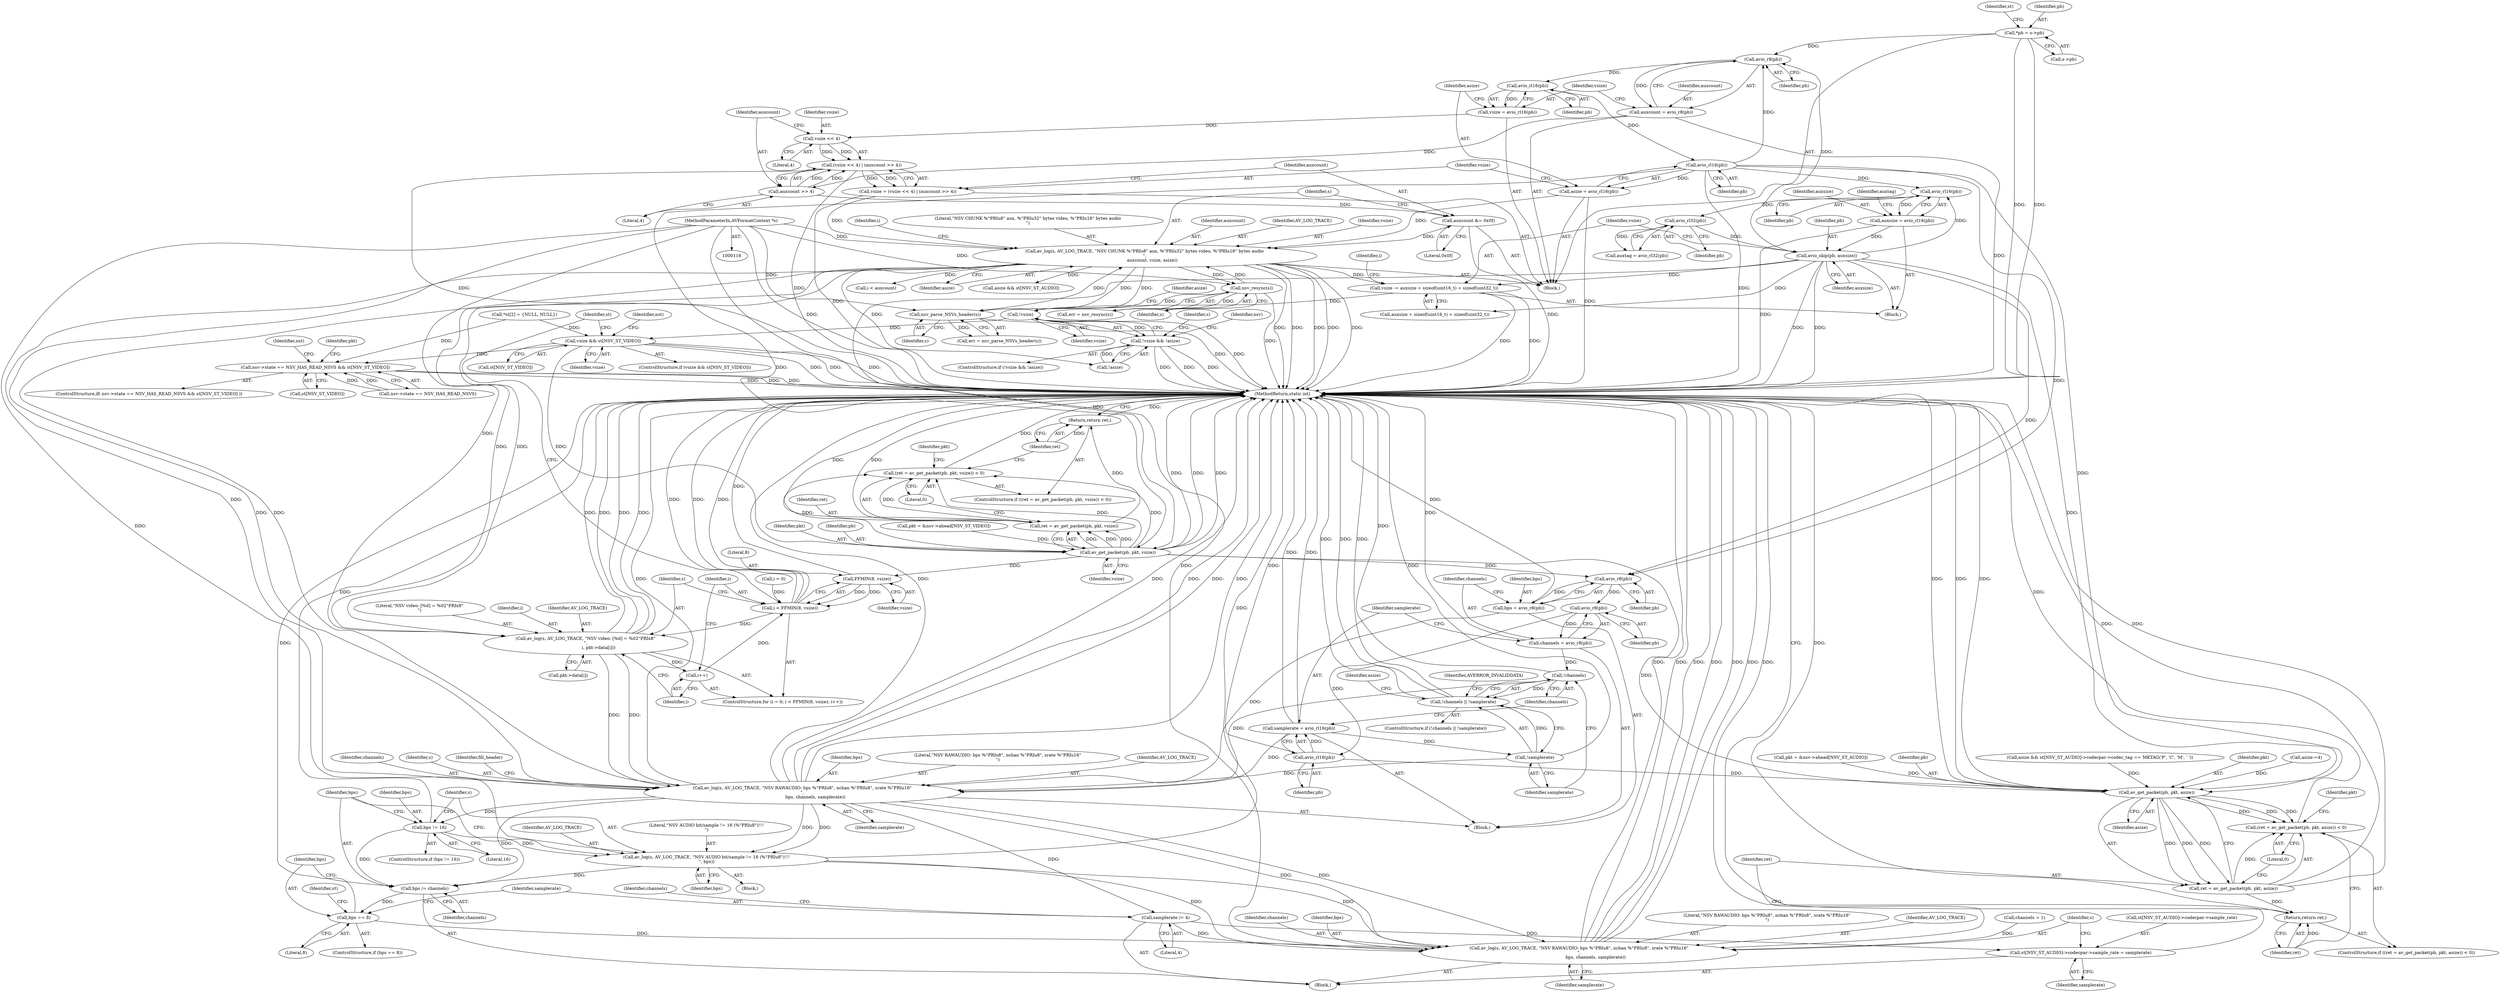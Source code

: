 digraph "0_libav_fe6eea99efac66839052af547426518efd970b24@API" {
"1000285" [label="(Call,vsize -= auxsize + sizeof(uint16_t) + sizeof(uint32_t))"];
"1000282" [label="(Call,avio_skip(pb, auxsize))"];
"1000280" [label="(Call,avio_rl32(pb))"];
"1000276" [label="(Call,avio_rl16(pb))"];
"1000242" [label="(Call,avio_rl16(pb))"];
"1000238" [label="(Call,avio_rl16(pb))"];
"1000234" [label="(Call,avio_r8(pb))"];
"1000127" [label="(Call,*pb = s->pb)"];
"1000274" [label="(Call,auxsize = avio_rl16(pb))"];
"1000256" [label="(Call,av_log(s, AV_LOG_TRACE, \"NSV CHUNK %\"PRIu8\" aux, %\"PRIu32\" bytes video, %\"PRIu16\" bytes audio\n\",\n           auxcount, vsize, asize))"];
"1000193" [label="(Call,nsv_resync(s))"];
"1000117" [label="(MethodParameterIn,AVFormatContext *s)"];
"1000209" [label="(Call,nsv_parse_NSVs_header(s))"];
"1000253" [label="(Call,auxcount &= 0x0f)"];
"1000250" [label="(Call,auxcount >> 4)"];
"1000232" [label="(Call,auxcount = avio_r8(pb))"];
"1000244" [label="(Call,vsize = (vsize << 4) | (auxcount >> 4))"];
"1000246" [label="(Call,(vsize << 4) | (auxcount >> 4))"];
"1000247" [label="(Call,vsize << 4)"];
"1000236" [label="(Call,vsize = avio_rl16(pb))"];
"1000240" [label="(Call,asize = avio_rl16(pb))"];
"1000303" [label="(Call,!vsize)"];
"1000302" [label="(Call,!vsize && !asize)"];
"1000357" [label="(Call,vsize && st[NSV_ST_VIDEO])"];
"1000382" [label="(Call,av_get_packet(pb, pkt, vsize))"];
"1000379" [label="(Call,(ret = av_get_packet(pb, pkt, vsize)) < 0)"];
"1000380" [label="(Call,ret = av_get_packet(pb, pkt, vsize))"];
"1000387" [label="(Return,return ret;)"];
"1000423" [label="(Call,FFMIN(8, vsize))"];
"1000421" [label="(Call,i < FFMIN(8, vsize))"];
"1000428" [label="(Call,av_log(s, AV_LOG_TRACE, \"NSV video: [%d] = %02\"PRIx8\"\n\",\n                   i, pkt->data[i]))"];
"1000426" [label="(Call,i++)"];
"1000517" [label="(Call,av_log(s, AV_LOG_TRACE, \"NSV RAWAUDIO: bps %\"PRIu8\", nchan %\"PRIu8\", srate %\"PRIu16\"\n\",\n                   bps, channels, samplerate))"];
"1000535" [label="(Call,bps != 16)"];
"1000539" [label="(Call,av_log(s, AV_LOG_TRACE, \"NSV AUDIO bit/sample != 16 (%\"PRIu8\")!!!\n\", bps))"];
"1000544" [label="(Call,bps /= channels)"];
"1000548" [label="(Call,bps == 8)"];
"1000584" [label="(Call,av_log(s, AV_LOG_TRACE, \"NSV RAWAUDIO: bps %\"PRIu8\", nchan %\"PRIu8\", srate %\"PRIu16\"\n\",\n                        bps, channels, samplerate))"];
"1000560" [label="(Call,samplerate /= 4)"];
"1000575" [label="(Call,st[NSV_ST_AUDIO]->codecpar->sample_rate = samplerate)"];
"1000496" [label="(Call,avio_r8(pb))"];
"1000494" [label="(Call,bps = avio_r8(pb))"];
"1000500" [label="(Call,avio_r8(pb))"];
"1000498" [label="(Call,channels = avio_r8(pb))"];
"1000508" [label="(Call,!channels)"];
"1000507" [label="(Call,!channels || !samplerate)"];
"1000504" [label="(Call,avio_rl16(pb))"];
"1000502" [label="(Call,samplerate = avio_rl16(pb))"];
"1000510" [label="(Call,!samplerate)"];
"1000595" [label="(Call,av_get_packet(pb, pkt, asize))"];
"1000592" [label="(Call,(ret = av_get_packet(pb, pkt, asize)) < 0)"];
"1000593" [label="(Call,ret = av_get_packet(pb, pkt, asize))"];
"1000600" [label="(Return,return ret;)"];
"1000624" [label="(Call,nsv->state == NSV_HAS_READ_NSVS && st[NSV_ST_VIDEO])"];
"1000584" [label="(Call,av_log(s, AV_LOG_TRACE, \"NSV RAWAUDIO: bps %\"PRIu8\", nchan %\"PRIu8\", srate %\"PRIu16\"\n\",\n                        bps, channels, samplerate))"];
"1000426" [label="(Call,i++)"];
"1000209" [label="(Call,nsv_parse_NSVs_header(s))"];
"1000453" [label="(Call,asize && st[NSV_ST_AUDIO])"];
"1000636" [label="(Identifier,pkt)"];
"1000265" [label="(Identifier,i)"];
"1000280" [label="(Call,avio_rl32(pb))"];
"1000317" [label="(Identifier,s)"];
"1000384" [label="(Identifier,pkt)"];
"1000276" [label="(Call,avio_rl16(pb))"];
"1000284" [label="(Identifier,auxsize)"];
"1000310" [label="(Identifier,nsv)"];
"1000494" [label="(Call,bps = avio_r8(pb))"];
"1000427" [label="(Identifier,i)"];
"1000521" [label="(Identifier,bps)"];
"1000253" [label="(Call,auxcount &= 0x0f)"];
"1000601" [label="(Identifier,ret)"];
"1000587" [label="(Literal,\"NSV RAWAUDIO: bps %\"PRIu8\", nchan %\"PRIu8\", srate %\"PRIu16\"\n\")"];
"1000191" [label="(Call,err = nsv_resync(s))"];
"1000357" [label="(Call,vsize && st[NSV_ST_VIDEO])"];
"1000235" [label="(Identifier,pb)"];
"1000245" [label="(Identifier,vsize)"];
"1000260" [label="(Identifier,auxcount)"];
"1000381" [label="(Identifier,ret)"];
"1000490" [label="(Block,)"];
"1000586" [label="(Identifier,AV_LOG_TRACE)"];
"1000562" [label="(Literal,4)"];
"1000475" [label="(Call,asize && st[NSV_ST_AUDIO]->codecpar->codec_tag == MKTAG('P', 'C', 'M', ' '))"];
"1000133" [label="(Call,*st[2] = {NULL, NULL})"];
"1000244" [label="(Call,vsize = (vsize << 4) | (auxcount >> 4))"];
"1000550" [label="(Literal,8)"];
"1000358" [label="(Identifier,vsize)"];
"1000547" [label="(ControlStructure,if (bps == 8))"];
"1000585" [label="(Identifier,s)"];
"1000275" [label="(Identifier,auxsize)"];
"1000504" [label="(Call,avio_rl16(pb))"];
"1000258" [label="(Identifier,AV_LOG_TRACE)"];
"1000545" [label="(Identifier,bps)"];
"1000356" [label="(ControlStructure,if (vsize && st[NSV_ST_VIDEO]))"];
"1000239" [label="(Identifier,pb)"];
"1000210" [label="(Identifier,s)"];
"1000576" [label="(Call,st[NSV_ST_AUDIO]->codecpar->sample_rate)"];
"1000440" [label="(Identifier,st)"];
"1000564" [label="(Identifier,channels)"];
"1000246" [label="(Call,(vsize << 4) | (auxcount >> 4))"];
"1000281" [label="(Identifier,pb)"];
"1000271" [label="(Identifier,i)"];
"1000598" [label="(Identifier,asize)"];
"1000272" [label="(Block,)"];
"1000546" [label="(Identifier,channels)"];
"1000302" [label="(Call,!vsize && !asize)"];
"1000117" [label="(MethodParameterIn,AVFormatContext *s)"];
"1000386" [label="(Literal,0)"];
"1000496" [label="(Call,avio_r8(pb))"];
"1000193" [label="(Call,nsv_resync(s))"];
"1000385" [label="(Identifier,vsize)"];
"1000510" [label="(Call,!samplerate)"];
"1000563" [label="(Call,channels = 1)"];
"1000501" [label="(Identifier,pb)"];
"1000513" [label="(Identifier,AVERROR_INVALIDDATA)"];
"1000279" [label="(Identifier,auxtag)"];
"1000543" [label="(Identifier,bps)"];
"1000274" [label="(Call,auxsize = avio_rl16(pb))"];
"1000261" [label="(Identifier,vsize)"];
"1000248" [label="(Identifier,vsize)"];
"1000421" [label="(Call,i < FFMIN(8, vsize))"];
"1000287" [label="(Call,auxsize + sizeof(uint16_t) + sizeof(uint32_t))"];
"1000515" [label="(Identifier,asize)"];
"1000623" [label="(ControlStructure,if( nsv->state == NSV_HAS_READ_NSVS && st[NSV_ST_VIDEO] ))"];
"1000593" [label="(Call,ret = av_get_packet(pb, pkt, asize))"];
"1000238" [label="(Call,avio_rl16(pb))"];
"1000520" [label="(Literal,\"NSV RAWAUDIO: bps %\"PRIu8\", nchan %\"PRIu8\", srate %\"PRIu16\"\n\")"];
"1000597" [label="(Identifier,pkt)"];
"1000544" [label="(Call,bps /= channels)"];
"1000242" [label="(Call,avio_rl16(pb))"];
"1000424" [label="(Literal,8)"];
"1000391" [label="(Identifier,pkt)"];
"1000548" [label="(Call,bps == 8)"];
"1000429" [label="(Identifier,s)"];
"1000241" [label="(Identifier,asize)"];
"1000418" [label="(Call,i = 0)"];
"1000561" [label="(Identifier,samplerate)"];
"1000499" [label="(Identifier,channels)"];
"1000237" [label="(Identifier,vsize)"];
"1000306" [label="(Identifier,asize)"];
"1000624" [label="(Call,nsv->state == NSV_HAS_READ_NSVS && st[NSV_ST_VIDEO])"];
"1000428" [label="(Call,av_log(s, AV_LOG_TRACE, \"NSV video: [%d] = %02\"PRIx8\"\n\",\n                   i, pkt->data[i]))"];
"1000534" [label="(ControlStructure,if (bps != 16))"];
"1000519" [label="(Identifier,AV_LOG_TRACE)"];
"1000595" [label="(Call,av_get_packet(pb, pkt, asize))"];
"1000417" [label="(ControlStructure,for (i = 0; i < FFMIN(8, vsize); i++))"];
"1000194" [label="(Identifier,s)"];
"1000129" [label="(Call,s->pb)"];
"1000387" [label="(Return,return ret;)"];
"1000251" [label="(Identifier,auxcount)"];
"1000247" [label="(Call,vsize << 4)"];
"1000431" [label="(Literal,\"NSV video: [%d] = %02\"PRIx8\"\n\")"];
"1000380" [label="(Call,ret = av_get_packet(pb, pkt, vsize))"];
"1000425" [label="(Identifier,vsize)"];
"1000134" [label="(Identifier,st)"];
"1000119" [label="(Block,)"];
"1000236" [label="(Call,vsize = avio_rl16(pb))"];
"1000591" [label="(ControlStructure,if ((ret = av_get_packet(pb, pkt, asize)) < 0))"];
"1000508" [label="(Call,!channels)"];
"1000502" [label="(Call,samplerate = avio_rl16(pb))"];
"1000234" [label="(Call,avio_r8(pb))"];
"1000575" [label="(Call,st[NSV_ST_AUDIO]->codecpar->sample_rate = samplerate)"];
"1000277" [label="(Identifier,pb)"];
"1000267" [label="(Call,i < auxcount)"];
"1000679" [label="(Identifier,nst)"];
"1000688" [label="(MethodReturn,static int)"];
"1000560" [label="(Call,samplerate /= 4)"];
"1000540" [label="(Identifier,s)"];
"1000379" [label="(Call,(ret = av_get_packet(pb, pkt, vsize)) < 0)"];
"1000583" [label="(Identifier,samplerate)"];
"1000514" [label="(Call,asize-=4)"];
"1000541" [label="(Identifier,AV_LOG_TRACE)"];
"1000422" [label="(Identifier,i)"];
"1000625" [label="(Call,nsv->state == NSV_HAS_READ_NSVS)"];
"1000511" [label="(Identifier,samplerate)"];
"1000254" [label="(Identifier,auxcount)"];
"1000498" [label="(Call,channels = avio_r8(pb))"];
"1000233" [label="(Identifier,auxcount)"];
"1000522" [label="(Identifier,channels)"];
"1000240" [label="(Call,asize = avio_rl16(pb))"];
"1000383" [label="(Identifier,pb)"];
"1000500" [label="(Call,avio_r8(pb))"];
"1000278" [label="(Call,auxtag = avio_rl32(pb))"];
"1000232" [label="(Call,auxcount = avio_r8(pb))"];
"1000388" [label="(Identifier,ret)"];
"1000257" [label="(Identifier,s)"];
"1000255" [label="(Literal,0x0f)"];
"1000304" [label="(Identifier,vsize)"];
"1000526" [label="(Block,)"];
"1000259" [label="(Literal,\"NSV CHUNK %\"PRIu8\" aux, %\"PRIu32\" bytes video, %\"PRIu16\" bytes audio\n\")"];
"1000630" [label="(Call,st[NSV_ST_VIDEO])"];
"1000538" [label="(Block,)"];
"1000283" [label="(Identifier,pb)"];
"1000301" [label="(ControlStructure,if (!vsize && !asize))"];
"1000466" [label="(Call,pkt = &nsv->ahead[NSV_ST_AUDIO])"];
"1000599" [label="(Literal,0)"];
"1000378" [label="(ControlStructure,if ((ret = av_get_packet(pb, pkt, vsize)) < 0))"];
"1000433" [label="(Call,pkt->data[i])"];
"1000382" [label="(Call,av_get_packet(pb, pkt, vsize))"];
"1000549" [label="(Identifier,bps)"];
"1000506" [label="(ControlStructure,if (!channels || !samplerate))"];
"1000285" [label="(Call,vsize -= auxsize + sizeof(uint16_t) + sizeof(uint32_t))"];
"1000127" [label="(Call,*pb = s->pb)"];
"1000262" [label="(Identifier,asize)"];
"1000249" [label="(Literal,4)"];
"1000594" [label="(Identifier,ret)"];
"1000523" [label="(Identifier,samplerate)"];
"1000542" [label="(Literal,\"NSV AUDIO bit/sample != 16 (%\"PRIu8\")!!!\n\")"];
"1000505" [label="(Identifier,pb)"];
"1000303" [label="(Call,!vsize)"];
"1000256" [label="(Call,av_log(s, AV_LOG_TRACE, \"NSV CHUNK %\"PRIu8\" aux, %\"PRIu32\" bytes video, %\"PRIu16\" bytes audio\n\",\n           auxcount, vsize, asize))"];
"1000600" [label="(Return,return ret;)"];
"1000370" [label="(Call,pkt = &nsv->ahead[NSV_ST_VIDEO])"];
"1000517" [label="(Call,av_log(s, AV_LOG_TRACE, \"NSV RAWAUDIO: bps %\"PRIu8\", nchan %\"PRIu8\", srate %\"PRIu16\"\n\",\n                   bps, channels, samplerate))"];
"1000535" [label="(Call,bps != 16)"];
"1000590" [label="(Identifier,samplerate)"];
"1000282" [label="(Call,avio_skip(pb, auxsize))"];
"1000495" [label="(Identifier,bps)"];
"1000286" [label="(Identifier,vsize)"];
"1000537" [label="(Literal,16)"];
"1000423" [label="(Call,FFMIN(8, vsize))"];
"1000518" [label="(Identifier,s)"];
"1000536" [label="(Identifier,bps)"];
"1000596" [label="(Identifier,pb)"];
"1000589" [label="(Identifier,channels)"];
"1000509" [label="(Identifier,channels)"];
"1000243" [label="(Identifier,pb)"];
"1000497" [label="(Identifier,pb)"];
"1000432" [label="(Identifier,i)"];
"1000588" [label="(Identifier,bps)"];
"1000207" [label="(Call,err = nsv_parse_NSVs_header(s))"];
"1000364" [label="(Identifier,nst)"];
"1000507" [label="(Call,!channels || !samplerate)"];
"1000525" [label="(Identifier,fill_header)"];
"1000359" [label="(Call,st[NSV_ST_VIDEO])"];
"1000250" [label="(Call,auxcount >> 4)"];
"1000592" [label="(Call,(ret = av_get_packet(pb, pkt, asize)) < 0)"];
"1000604" [label="(Identifier,pkt)"];
"1000555" [label="(Identifier,st)"];
"1000305" [label="(Call,!asize)"];
"1000430" [label="(Identifier,AV_LOG_TRACE)"];
"1000503" [label="(Identifier,samplerate)"];
"1000539" [label="(Call,av_log(s, AV_LOG_TRACE, \"NSV AUDIO bit/sample != 16 (%\"PRIu8\")!!!\n\", bps))"];
"1000128" [label="(Identifier,pb)"];
"1000252" [label="(Literal,4)"];
"1000285" -> "1000272"  [label="AST: "];
"1000285" -> "1000287"  [label="CFG: "];
"1000286" -> "1000285"  [label="AST: "];
"1000287" -> "1000285"  [label="AST: "];
"1000271" -> "1000285"  [label="CFG: "];
"1000285" -> "1000688"  [label="DDG: "];
"1000285" -> "1000688"  [label="DDG: "];
"1000282" -> "1000285"  [label="DDG: "];
"1000256" -> "1000285"  [label="DDG: "];
"1000285" -> "1000303"  [label="DDG: "];
"1000282" -> "1000272"  [label="AST: "];
"1000282" -> "1000284"  [label="CFG: "];
"1000283" -> "1000282"  [label="AST: "];
"1000284" -> "1000282"  [label="AST: "];
"1000286" -> "1000282"  [label="CFG: "];
"1000282" -> "1000688"  [label="DDG: "];
"1000282" -> "1000688"  [label="DDG: "];
"1000282" -> "1000234"  [label="DDG: "];
"1000282" -> "1000276"  [label="DDG: "];
"1000280" -> "1000282"  [label="DDG: "];
"1000274" -> "1000282"  [label="DDG: "];
"1000282" -> "1000287"  [label="DDG: "];
"1000282" -> "1000382"  [label="DDG: "];
"1000282" -> "1000496"  [label="DDG: "];
"1000282" -> "1000595"  [label="DDG: "];
"1000280" -> "1000278"  [label="AST: "];
"1000280" -> "1000281"  [label="CFG: "];
"1000281" -> "1000280"  [label="AST: "];
"1000278" -> "1000280"  [label="CFG: "];
"1000280" -> "1000278"  [label="DDG: "];
"1000276" -> "1000280"  [label="DDG: "];
"1000276" -> "1000274"  [label="AST: "];
"1000276" -> "1000277"  [label="CFG: "];
"1000277" -> "1000276"  [label="AST: "];
"1000274" -> "1000276"  [label="CFG: "];
"1000276" -> "1000274"  [label="DDG: "];
"1000242" -> "1000276"  [label="DDG: "];
"1000242" -> "1000240"  [label="AST: "];
"1000242" -> "1000243"  [label="CFG: "];
"1000243" -> "1000242"  [label="AST: "];
"1000240" -> "1000242"  [label="CFG: "];
"1000242" -> "1000688"  [label="DDG: "];
"1000242" -> "1000234"  [label="DDG: "];
"1000242" -> "1000240"  [label="DDG: "];
"1000238" -> "1000242"  [label="DDG: "];
"1000242" -> "1000382"  [label="DDG: "];
"1000242" -> "1000496"  [label="DDG: "];
"1000242" -> "1000595"  [label="DDG: "];
"1000238" -> "1000236"  [label="AST: "];
"1000238" -> "1000239"  [label="CFG: "];
"1000239" -> "1000238"  [label="AST: "];
"1000236" -> "1000238"  [label="CFG: "];
"1000238" -> "1000236"  [label="DDG: "];
"1000234" -> "1000238"  [label="DDG: "];
"1000234" -> "1000232"  [label="AST: "];
"1000234" -> "1000235"  [label="CFG: "];
"1000235" -> "1000234"  [label="AST: "];
"1000232" -> "1000234"  [label="CFG: "];
"1000234" -> "1000232"  [label="DDG: "];
"1000127" -> "1000234"  [label="DDG: "];
"1000127" -> "1000119"  [label="AST: "];
"1000127" -> "1000129"  [label="CFG: "];
"1000128" -> "1000127"  [label="AST: "];
"1000129" -> "1000127"  [label="AST: "];
"1000134" -> "1000127"  [label="CFG: "];
"1000127" -> "1000688"  [label="DDG: "];
"1000127" -> "1000688"  [label="DDG: "];
"1000274" -> "1000272"  [label="AST: "];
"1000275" -> "1000274"  [label="AST: "];
"1000279" -> "1000274"  [label="CFG: "];
"1000274" -> "1000688"  [label="DDG: "];
"1000256" -> "1000119"  [label="AST: "];
"1000256" -> "1000262"  [label="CFG: "];
"1000257" -> "1000256"  [label="AST: "];
"1000258" -> "1000256"  [label="AST: "];
"1000259" -> "1000256"  [label="AST: "];
"1000260" -> "1000256"  [label="AST: "];
"1000261" -> "1000256"  [label="AST: "];
"1000262" -> "1000256"  [label="AST: "];
"1000265" -> "1000256"  [label="CFG: "];
"1000256" -> "1000688"  [label="DDG: "];
"1000256" -> "1000688"  [label="DDG: "];
"1000256" -> "1000688"  [label="DDG: "];
"1000256" -> "1000688"  [label="DDG: "];
"1000256" -> "1000688"  [label="DDG: "];
"1000256" -> "1000193"  [label="DDG: "];
"1000256" -> "1000209"  [label="DDG: "];
"1000193" -> "1000256"  [label="DDG: "];
"1000209" -> "1000256"  [label="DDG: "];
"1000117" -> "1000256"  [label="DDG: "];
"1000253" -> "1000256"  [label="DDG: "];
"1000244" -> "1000256"  [label="DDG: "];
"1000240" -> "1000256"  [label="DDG: "];
"1000256" -> "1000267"  [label="DDG: "];
"1000256" -> "1000303"  [label="DDG: "];
"1000256" -> "1000305"  [label="DDG: "];
"1000256" -> "1000428"  [label="DDG: "];
"1000256" -> "1000428"  [label="DDG: "];
"1000256" -> "1000453"  [label="DDG: "];
"1000256" -> "1000517"  [label="DDG: "];
"1000256" -> "1000517"  [label="DDG: "];
"1000193" -> "1000191"  [label="AST: "];
"1000193" -> "1000194"  [label="CFG: "];
"1000194" -> "1000193"  [label="AST: "];
"1000191" -> "1000193"  [label="CFG: "];
"1000193" -> "1000688"  [label="DDG: "];
"1000193" -> "1000191"  [label="DDG: "];
"1000117" -> "1000193"  [label="DDG: "];
"1000193" -> "1000209"  [label="DDG: "];
"1000117" -> "1000116"  [label="AST: "];
"1000117" -> "1000688"  [label="DDG: "];
"1000117" -> "1000209"  [label="DDG: "];
"1000117" -> "1000428"  [label="DDG: "];
"1000117" -> "1000517"  [label="DDG: "];
"1000117" -> "1000539"  [label="DDG: "];
"1000117" -> "1000584"  [label="DDG: "];
"1000209" -> "1000207"  [label="AST: "];
"1000209" -> "1000210"  [label="CFG: "];
"1000210" -> "1000209"  [label="AST: "];
"1000207" -> "1000209"  [label="CFG: "];
"1000209" -> "1000688"  [label="DDG: "];
"1000209" -> "1000207"  [label="DDG: "];
"1000253" -> "1000119"  [label="AST: "];
"1000253" -> "1000255"  [label="CFG: "];
"1000254" -> "1000253"  [label="AST: "];
"1000255" -> "1000253"  [label="AST: "];
"1000257" -> "1000253"  [label="CFG: "];
"1000253" -> "1000688"  [label="DDG: "];
"1000250" -> "1000253"  [label="DDG: "];
"1000250" -> "1000246"  [label="AST: "];
"1000250" -> "1000252"  [label="CFG: "];
"1000251" -> "1000250"  [label="AST: "];
"1000252" -> "1000250"  [label="AST: "];
"1000246" -> "1000250"  [label="CFG: "];
"1000250" -> "1000246"  [label="DDG: "];
"1000250" -> "1000246"  [label="DDG: "];
"1000232" -> "1000250"  [label="DDG: "];
"1000232" -> "1000119"  [label="AST: "];
"1000233" -> "1000232"  [label="AST: "];
"1000237" -> "1000232"  [label="CFG: "];
"1000232" -> "1000688"  [label="DDG: "];
"1000244" -> "1000119"  [label="AST: "];
"1000244" -> "1000246"  [label="CFG: "];
"1000245" -> "1000244"  [label="AST: "];
"1000246" -> "1000244"  [label="AST: "];
"1000254" -> "1000244"  [label="CFG: "];
"1000244" -> "1000688"  [label="DDG: "];
"1000246" -> "1000244"  [label="DDG: "];
"1000246" -> "1000244"  [label="DDG: "];
"1000247" -> "1000246"  [label="AST: "];
"1000246" -> "1000688"  [label="DDG: "];
"1000246" -> "1000688"  [label="DDG: "];
"1000247" -> "1000246"  [label="DDG: "];
"1000247" -> "1000246"  [label="DDG: "];
"1000247" -> "1000249"  [label="CFG: "];
"1000248" -> "1000247"  [label="AST: "];
"1000249" -> "1000247"  [label="AST: "];
"1000251" -> "1000247"  [label="CFG: "];
"1000236" -> "1000247"  [label="DDG: "];
"1000236" -> "1000119"  [label="AST: "];
"1000237" -> "1000236"  [label="AST: "];
"1000241" -> "1000236"  [label="CFG: "];
"1000240" -> "1000119"  [label="AST: "];
"1000241" -> "1000240"  [label="AST: "];
"1000245" -> "1000240"  [label="CFG: "];
"1000240" -> "1000688"  [label="DDG: "];
"1000303" -> "1000302"  [label="AST: "];
"1000303" -> "1000304"  [label="CFG: "];
"1000304" -> "1000303"  [label="AST: "];
"1000306" -> "1000303"  [label="CFG: "];
"1000302" -> "1000303"  [label="CFG: "];
"1000303" -> "1000688"  [label="DDG: "];
"1000303" -> "1000302"  [label="DDG: "];
"1000303" -> "1000357"  [label="DDG: "];
"1000302" -> "1000301"  [label="AST: "];
"1000302" -> "1000305"  [label="CFG: "];
"1000305" -> "1000302"  [label="AST: "];
"1000310" -> "1000302"  [label="CFG: "];
"1000317" -> "1000302"  [label="CFG: "];
"1000302" -> "1000688"  [label="DDG: "];
"1000302" -> "1000688"  [label="DDG: "];
"1000302" -> "1000688"  [label="DDG: "];
"1000305" -> "1000302"  [label="DDG: "];
"1000357" -> "1000356"  [label="AST: "];
"1000357" -> "1000358"  [label="CFG: "];
"1000357" -> "1000359"  [label="CFG: "];
"1000358" -> "1000357"  [label="AST: "];
"1000359" -> "1000357"  [label="AST: "];
"1000364" -> "1000357"  [label="CFG: "];
"1000440" -> "1000357"  [label="CFG: "];
"1000357" -> "1000688"  [label="DDG: "];
"1000357" -> "1000688"  [label="DDG: "];
"1000357" -> "1000688"  [label="DDG: "];
"1000133" -> "1000357"  [label="DDG: "];
"1000357" -> "1000382"  [label="DDG: "];
"1000357" -> "1000624"  [label="DDG: "];
"1000382" -> "1000380"  [label="AST: "];
"1000382" -> "1000385"  [label="CFG: "];
"1000383" -> "1000382"  [label="AST: "];
"1000384" -> "1000382"  [label="AST: "];
"1000385" -> "1000382"  [label="AST: "];
"1000380" -> "1000382"  [label="CFG: "];
"1000382" -> "1000688"  [label="DDG: "];
"1000382" -> "1000688"  [label="DDG: "];
"1000382" -> "1000688"  [label="DDG: "];
"1000382" -> "1000379"  [label="DDG: "];
"1000382" -> "1000379"  [label="DDG: "];
"1000382" -> "1000379"  [label="DDG: "];
"1000382" -> "1000380"  [label="DDG: "];
"1000382" -> "1000380"  [label="DDG: "];
"1000382" -> "1000380"  [label="DDG: "];
"1000370" -> "1000382"  [label="DDG: "];
"1000382" -> "1000423"  [label="DDG: "];
"1000382" -> "1000496"  [label="DDG: "];
"1000382" -> "1000595"  [label="DDG: "];
"1000379" -> "1000378"  [label="AST: "];
"1000379" -> "1000386"  [label="CFG: "];
"1000380" -> "1000379"  [label="AST: "];
"1000386" -> "1000379"  [label="AST: "];
"1000388" -> "1000379"  [label="CFG: "];
"1000391" -> "1000379"  [label="CFG: "];
"1000379" -> "1000688"  [label="DDG: "];
"1000380" -> "1000379"  [label="DDG: "];
"1000381" -> "1000380"  [label="AST: "];
"1000386" -> "1000380"  [label="CFG: "];
"1000380" -> "1000688"  [label="DDG: "];
"1000380" -> "1000688"  [label="DDG: "];
"1000380" -> "1000387"  [label="DDG: "];
"1000387" -> "1000378"  [label="AST: "];
"1000387" -> "1000388"  [label="CFG: "];
"1000388" -> "1000387"  [label="AST: "];
"1000688" -> "1000387"  [label="CFG: "];
"1000387" -> "1000688"  [label="DDG: "];
"1000388" -> "1000387"  [label="DDG: "];
"1000423" -> "1000421"  [label="AST: "];
"1000423" -> "1000425"  [label="CFG: "];
"1000424" -> "1000423"  [label="AST: "];
"1000425" -> "1000423"  [label="AST: "];
"1000421" -> "1000423"  [label="CFG: "];
"1000423" -> "1000688"  [label="DDG: "];
"1000423" -> "1000421"  [label="DDG: "];
"1000423" -> "1000421"  [label="DDG: "];
"1000421" -> "1000417"  [label="AST: "];
"1000422" -> "1000421"  [label="AST: "];
"1000429" -> "1000421"  [label="CFG: "];
"1000440" -> "1000421"  [label="CFG: "];
"1000421" -> "1000688"  [label="DDG: "];
"1000421" -> "1000688"  [label="DDG: "];
"1000421" -> "1000688"  [label="DDG: "];
"1000426" -> "1000421"  [label="DDG: "];
"1000418" -> "1000421"  [label="DDG: "];
"1000421" -> "1000428"  [label="DDG: "];
"1000428" -> "1000417"  [label="AST: "];
"1000428" -> "1000433"  [label="CFG: "];
"1000429" -> "1000428"  [label="AST: "];
"1000430" -> "1000428"  [label="AST: "];
"1000431" -> "1000428"  [label="AST: "];
"1000432" -> "1000428"  [label="AST: "];
"1000433" -> "1000428"  [label="AST: "];
"1000427" -> "1000428"  [label="CFG: "];
"1000428" -> "1000688"  [label="DDG: "];
"1000428" -> "1000688"  [label="DDG: "];
"1000428" -> "1000688"  [label="DDG: "];
"1000428" -> "1000688"  [label="DDG: "];
"1000428" -> "1000426"  [label="DDG: "];
"1000428" -> "1000517"  [label="DDG: "];
"1000428" -> "1000517"  [label="DDG: "];
"1000426" -> "1000417"  [label="AST: "];
"1000426" -> "1000427"  [label="CFG: "];
"1000427" -> "1000426"  [label="AST: "];
"1000422" -> "1000426"  [label="CFG: "];
"1000517" -> "1000490"  [label="AST: "];
"1000517" -> "1000523"  [label="CFG: "];
"1000518" -> "1000517"  [label="AST: "];
"1000519" -> "1000517"  [label="AST: "];
"1000520" -> "1000517"  [label="AST: "];
"1000521" -> "1000517"  [label="AST: "];
"1000522" -> "1000517"  [label="AST: "];
"1000523" -> "1000517"  [label="AST: "];
"1000525" -> "1000517"  [label="CFG: "];
"1000517" -> "1000688"  [label="DDG: "];
"1000517" -> "1000688"  [label="DDG: "];
"1000517" -> "1000688"  [label="DDG: "];
"1000517" -> "1000688"  [label="DDG: "];
"1000517" -> "1000688"  [label="DDG: "];
"1000517" -> "1000688"  [label="DDG: "];
"1000494" -> "1000517"  [label="DDG: "];
"1000508" -> "1000517"  [label="DDG: "];
"1000502" -> "1000517"  [label="DDG: "];
"1000510" -> "1000517"  [label="DDG: "];
"1000517" -> "1000535"  [label="DDG: "];
"1000517" -> "1000539"  [label="DDG: "];
"1000517" -> "1000539"  [label="DDG: "];
"1000517" -> "1000544"  [label="DDG: "];
"1000517" -> "1000560"  [label="DDG: "];
"1000517" -> "1000584"  [label="DDG: "];
"1000517" -> "1000584"  [label="DDG: "];
"1000535" -> "1000534"  [label="AST: "];
"1000535" -> "1000537"  [label="CFG: "];
"1000536" -> "1000535"  [label="AST: "];
"1000537" -> "1000535"  [label="AST: "];
"1000540" -> "1000535"  [label="CFG: "];
"1000545" -> "1000535"  [label="CFG: "];
"1000535" -> "1000688"  [label="DDG: "];
"1000535" -> "1000539"  [label="DDG: "];
"1000535" -> "1000544"  [label="DDG: "];
"1000539" -> "1000538"  [label="AST: "];
"1000539" -> "1000543"  [label="CFG: "];
"1000540" -> "1000539"  [label="AST: "];
"1000541" -> "1000539"  [label="AST: "];
"1000542" -> "1000539"  [label="AST: "];
"1000543" -> "1000539"  [label="AST: "];
"1000545" -> "1000539"  [label="CFG: "];
"1000539" -> "1000688"  [label="DDG: "];
"1000539" -> "1000544"  [label="DDG: "];
"1000539" -> "1000584"  [label="DDG: "];
"1000539" -> "1000584"  [label="DDG: "];
"1000544" -> "1000526"  [label="AST: "];
"1000544" -> "1000546"  [label="CFG: "];
"1000545" -> "1000544"  [label="AST: "];
"1000546" -> "1000544"  [label="AST: "];
"1000549" -> "1000544"  [label="CFG: "];
"1000544" -> "1000548"  [label="DDG: "];
"1000548" -> "1000547"  [label="AST: "];
"1000548" -> "1000550"  [label="CFG: "];
"1000549" -> "1000548"  [label="AST: "];
"1000550" -> "1000548"  [label="AST: "];
"1000555" -> "1000548"  [label="CFG: "];
"1000561" -> "1000548"  [label="CFG: "];
"1000548" -> "1000688"  [label="DDG: "];
"1000548" -> "1000584"  [label="DDG: "];
"1000584" -> "1000526"  [label="AST: "];
"1000584" -> "1000590"  [label="CFG: "];
"1000585" -> "1000584"  [label="AST: "];
"1000586" -> "1000584"  [label="AST: "];
"1000587" -> "1000584"  [label="AST: "];
"1000588" -> "1000584"  [label="AST: "];
"1000589" -> "1000584"  [label="AST: "];
"1000590" -> "1000584"  [label="AST: "];
"1000594" -> "1000584"  [label="CFG: "];
"1000584" -> "1000688"  [label="DDG: "];
"1000584" -> "1000688"  [label="DDG: "];
"1000584" -> "1000688"  [label="DDG: "];
"1000584" -> "1000688"  [label="DDG: "];
"1000584" -> "1000688"  [label="DDG: "];
"1000584" -> "1000688"  [label="DDG: "];
"1000563" -> "1000584"  [label="DDG: "];
"1000560" -> "1000584"  [label="DDG: "];
"1000560" -> "1000526"  [label="AST: "];
"1000560" -> "1000562"  [label="CFG: "];
"1000561" -> "1000560"  [label="AST: "];
"1000562" -> "1000560"  [label="AST: "];
"1000564" -> "1000560"  [label="CFG: "];
"1000560" -> "1000575"  [label="DDG: "];
"1000575" -> "1000526"  [label="AST: "];
"1000575" -> "1000583"  [label="CFG: "];
"1000576" -> "1000575"  [label="AST: "];
"1000583" -> "1000575"  [label="AST: "];
"1000585" -> "1000575"  [label="CFG: "];
"1000575" -> "1000688"  [label="DDG: "];
"1000496" -> "1000494"  [label="AST: "];
"1000496" -> "1000497"  [label="CFG: "];
"1000497" -> "1000496"  [label="AST: "];
"1000494" -> "1000496"  [label="CFG: "];
"1000496" -> "1000494"  [label="DDG: "];
"1000496" -> "1000500"  [label="DDG: "];
"1000494" -> "1000490"  [label="AST: "];
"1000495" -> "1000494"  [label="AST: "];
"1000499" -> "1000494"  [label="CFG: "];
"1000494" -> "1000688"  [label="DDG: "];
"1000500" -> "1000498"  [label="AST: "];
"1000500" -> "1000501"  [label="CFG: "];
"1000501" -> "1000500"  [label="AST: "];
"1000498" -> "1000500"  [label="CFG: "];
"1000500" -> "1000498"  [label="DDG: "];
"1000500" -> "1000504"  [label="DDG: "];
"1000498" -> "1000490"  [label="AST: "];
"1000499" -> "1000498"  [label="AST: "];
"1000503" -> "1000498"  [label="CFG: "];
"1000498" -> "1000688"  [label="DDG: "];
"1000498" -> "1000508"  [label="DDG: "];
"1000508" -> "1000507"  [label="AST: "];
"1000508" -> "1000509"  [label="CFG: "];
"1000509" -> "1000508"  [label="AST: "];
"1000511" -> "1000508"  [label="CFG: "];
"1000507" -> "1000508"  [label="CFG: "];
"1000508" -> "1000688"  [label="DDG: "];
"1000508" -> "1000507"  [label="DDG: "];
"1000507" -> "1000506"  [label="AST: "];
"1000507" -> "1000510"  [label="CFG: "];
"1000510" -> "1000507"  [label="AST: "];
"1000513" -> "1000507"  [label="CFG: "];
"1000515" -> "1000507"  [label="CFG: "];
"1000507" -> "1000688"  [label="DDG: "];
"1000507" -> "1000688"  [label="DDG: "];
"1000507" -> "1000688"  [label="DDG: "];
"1000510" -> "1000507"  [label="DDG: "];
"1000504" -> "1000502"  [label="AST: "];
"1000504" -> "1000505"  [label="CFG: "];
"1000505" -> "1000504"  [label="AST: "];
"1000502" -> "1000504"  [label="CFG: "];
"1000504" -> "1000688"  [label="DDG: "];
"1000504" -> "1000502"  [label="DDG: "];
"1000504" -> "1000595"  [label="DDG: "];
"1000502" -> "1000490"  [label="AST: "];
"1000503" -> "1000502"  [label="AST: "];
"1000509" -> "1000502"  [label="CFG: "];
"1000502" -> "1000688"  [label="DDG: "];
"1000502" -> "1000688"  [label="DDG: "];
"1000502" -> "1000510"  [label="DDG: "];
"1000510" -> "1000511"  [label="CFG: "];
"1000511" -> "1000510"  [label="AST: "];
"1000510" -> "1000688"  [label="DDG: "];
"1000595" -> "1000593"  [label="AST: "];
"1000595" -> "1000598"  [label="CFG: "];
"1000596" -> "1000595"  [label="AST: "];
"1000597" -> "1000595"  [label="AST: "];
"1000598" -> "1000595"  [label="AST: "];
"1000593" -> "1000595"  [label="CFG: "];
"1000595" -> "1000688"  [label="DDG: "];
"1000595" -> "1000688"  [label="DDG: "];
"1000595" -> "1000688"  [label="DDG: "];
"1000595" -> "1000592"  [label="DDG: "];
"1000595" -> "1000592"  [label="DDG: "];
"1000595" -> "1000592"  [label="DDG: "];
"1000595" -> "1000593"  [label="DDG: "];
"1000595" -> "1000593"  [label="DDG: "];
"1000595" -> "1000593"  [label="DDG: "];
"1000466" -> "1000595"  [label="DDG: "];
"1000475" -> "1000595"  [label="DDG: "];
"1000514" -> "1000595"  [label="DDG: "];
"1000592" -> "1000591"  [label="AST: "];
"1000592" -> "1000599"  [label="CFG: "];
"1000593" -> "1000592"  [label="AST: "];
"1000599" -> "1000592"  [label="AST: "];
"1000601" -> "1000592"  [label="CFG: "];
"1000604" -> "1000592"  [label="CFG: "];
"1000592" -> "1000688"  [label="DDG: "];
"1000593" -> "1000592"  [label="DDG: "];
"1000594" -> "1000593"  [label="AST: "];
"1000599" -> "1000593"  [label="CFG: "];
"1000593" -> "1000688"  [label="DDG: "];
"1000593" -> "1000688"  [label="DDG: "];
"1000593" -> "1000600"  [label="DDG: "];
"1000600" -> "1000591"  [label="AST: "];
"1000600" -> "1000601"  [label="CFG: "];
"1000601" -> "1000600"  [label="AST: "];
"1000688" -> "1000600"  [label="CFG: "];
"1000600" -> "1000688"  [label="DDG: "];
"1000601" -> "1000600"  [label="DDG: "];
"1000624" -> "1000623"  [label="AST: "];
"1000624" -> "1000625"  [label="CFG: "];
"1000624" -> "1000630"  [label="CFG: "];
"1000625" -> "1000624"  [label="AST: "];
"1000630" -> "1000624"  [label="AST: "];
"1000636" -> "1000624"  [label="CFG: "];
"1000679" -> "1000624"  [label="CFG: "];
"1000624" -> "1000688"  [label="DDG: "];
"1000624" -> "1000688"  [label="DDG: "];
"1000624" -> "1000688"  [label="DDG: "];
"1000625" -> "1000624"  [label="DDG: "];
"1000625" -> "1000624"  [label="DDG: "];
"1000133" -> "1000624"  [label="DDG: "];
}
